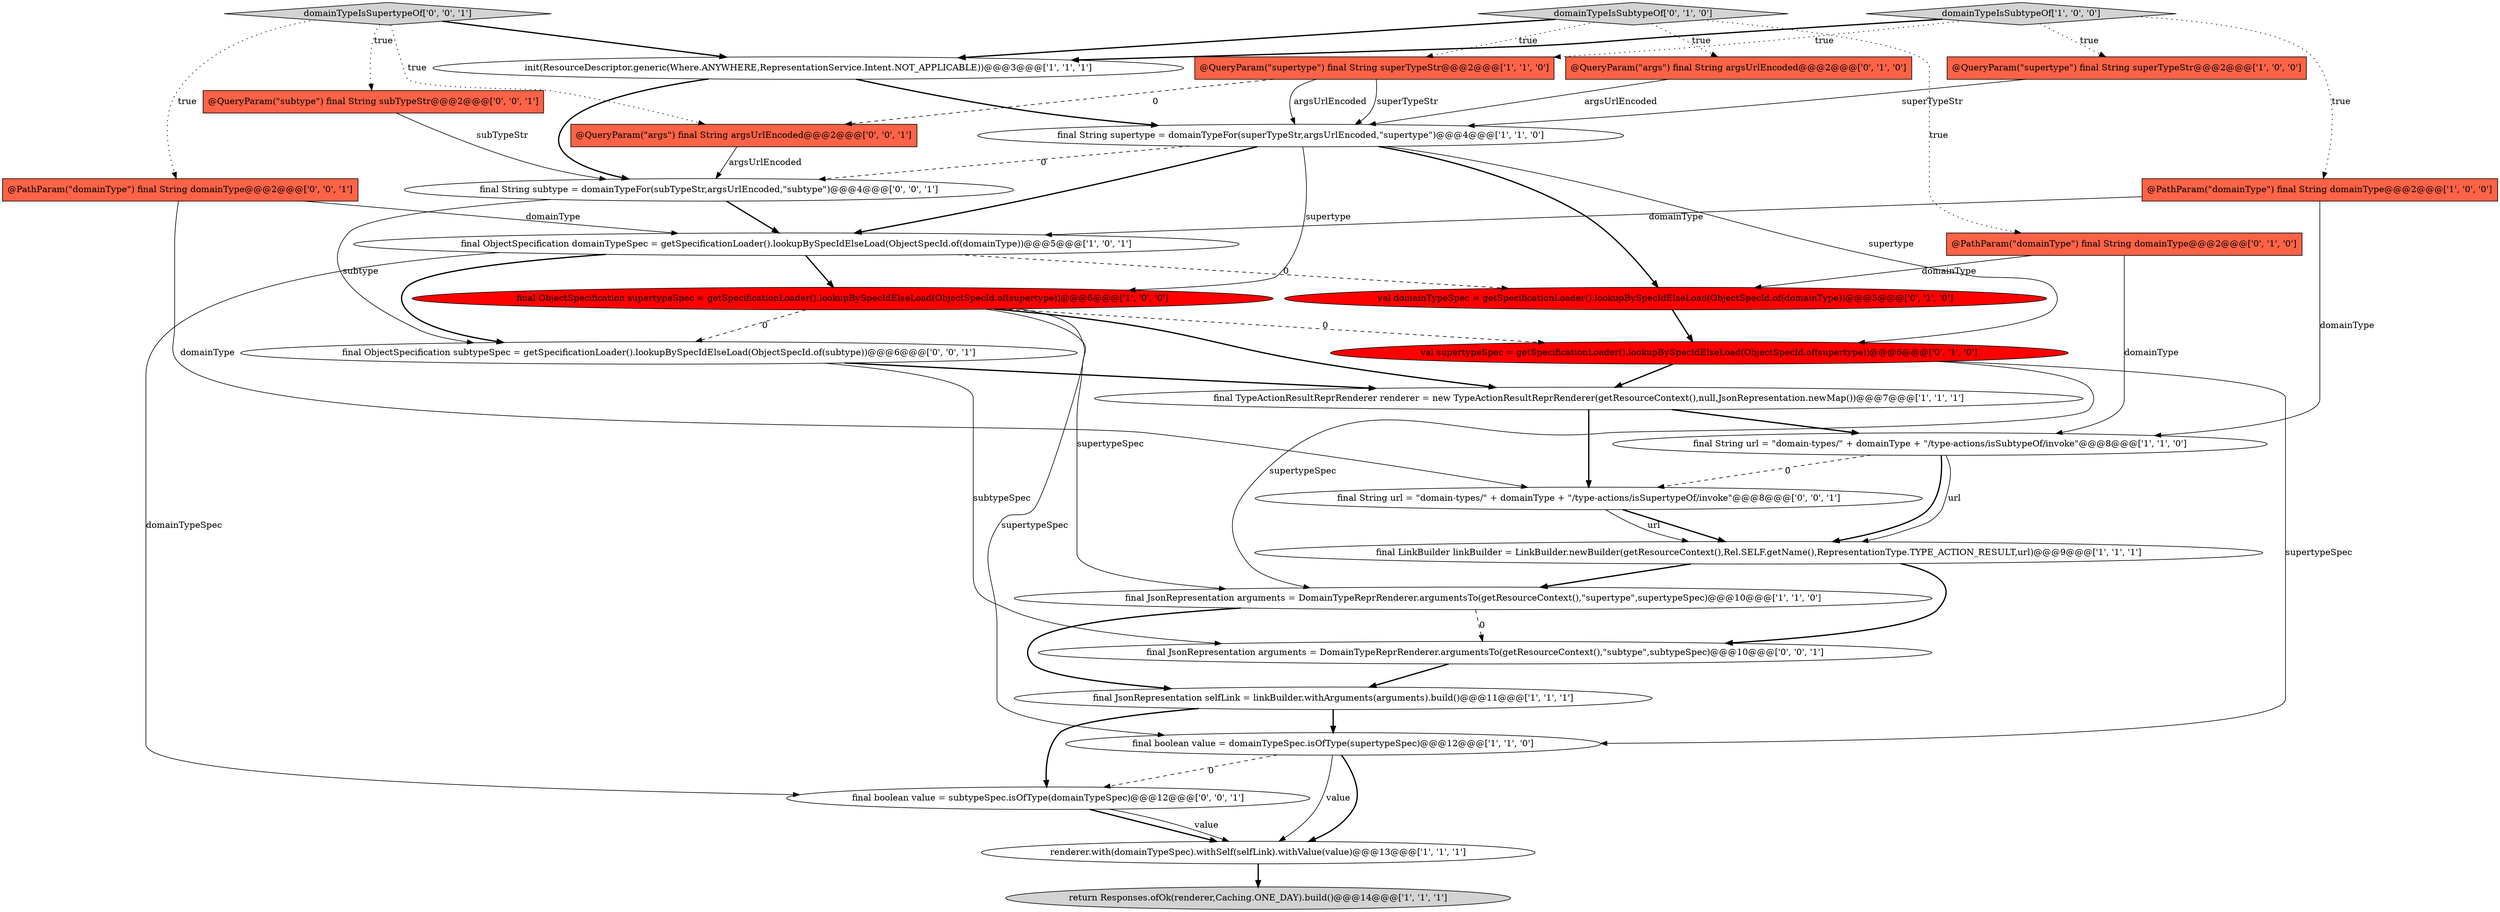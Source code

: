 digraph {
0 [style = filled, label = "final ObjectSpecification domainTypeSpec = getSpecificationLoader().lookupBySpecIdElseLoad(ObjectSpecId.of(domainType))@@@5@@@['1', '0', '1']", fillcolor = white, shape = ellipse image = "AAA0AAABBB1BBB"];
2 [style = filled, label = "@QueryParam(\"supertype\") final String superTypeStr@@@2@@@['1', '0', '0']", fillcolor = tomato, shape = box image = "AAA0AAABBB1BBB"];
18 [style = filled, label = "domainTypeIsSubtypeOf['0', '1', '0']", fillcolor = lightgray, shape = diamond image = "AAA0AAABBB2BBB"];
25 [style = filled, label = "domainTypeIsSupertypeOf['0', '0', '1']", fillcolor = lightgray, shape = diamond image = "AAA0AAABBB3BBB"];
9 [style = filled, label = "final ObjectSpecification supertypeSpec = getSpecificationLoader().lookupBySpecIdElseLoad(ObjectSpecId.of(supertype))@@@6@@@['1', '0', '0']", fillcolor = red, shape = ellipse image = "AAA1AAABBB1BBB"];
6 [style = filled, label = "renderer.with(domainTypeSpec).withSelf(selfLink).withValue(value)@@@13@@@['1', '1', '1']", fillcolor = white, shape = ellipse image = "AAA0AAABBB1BBB"];
19 [style = filled, label = "val domainTypeSpec = getSpecificationLoader().lookupBySpecIdElseLoad(ObjectSpecId.of(domainType))@@@5@@@['0', '1', '0']", fillcolor = red, shape = ellipse image = "AAA1AAABBB2BBB"];
12 [style = filled, label = "final boolean value = domainTypeSpec.isOfType(supertypeSpec)@@@12@@@['1', '1', '0']", fillcolor = white, shape = ellipse image = "AAA0AAABBB1BBB"];
17 [style = filled, label = "val supertypeSpec = getSpecificationLoader().lookupBySpecIdElseLoad(ObjectSpecId.of(supertype))@@@6@@@['0', '1', '0']", fillcolor = red, shape = ellipse image = "AAA1AAABBB2BBB"];
15 [style = filled, label = "final LinkBuilder linkBuilder = LinkBuilder.newBuilder(getResourceContext(),Rel.SELF.getName(),RepresentationType.TYPE_ACTION_RESULT,url)@@@9@@@['1', '1', '1']", fillcolor = white, shape = ellipse image = "AAA0AAABBB1BBB"];
20 [style = filled, label = "@PathParam(\"domainType\") final String domainType@@@2@@@['0', '1', '0']", fillcolor = tomato, shape = box image = "AAA0AAABBB2BBB"];
13 [style = filled, label = "final TypeActionResultReprRenderer renderer = new TypeActionResultReprRenderer(getResourceContext(),null,JsonRepresentation.newMap())@@@7@@@['1', '1', '1']", fillcolor = white, shape = ellipse image = "AAA0AAABBB1BBB"];
27 [style = filled, label = "@QueryParam(\"subtype\") final String subTypeStr@@@2@@@['0', '0', '1']", fillcolor = tomato, shape = box image = "AAA0AAABBB3BBB"];
22 [style = filled, label = "final String url = \"domain-types/\" + domainType + \"/type-actions/isSupertypeOf/invoke\"@@@8@@@['0', '0', '1']", fillcolor = white, shape = ellipse image = "AAA0AAABBB3BBB"];
26 [style = filled, label = "final JsonRepresentation arguments = DomainTypeReprRenderer.argumentsTo(getResourceContext(),\"subtype\",subtypeSpec)@@@10@@@['0', '0', '1']", fillcolor = white, shape = ellipse image = "AAA0AAABBB3BBB"];
8 [style = filled, label = "@QueryParam(\"supertype\") final String superTypeStr@@@2@@@['1', '1', '0']", fillcolor = tomato, shape = box image = "AAA0AAABBB1BBB"];
14 [style = filled, label = "final String supertype = domainTypeFor(superTypeStr,argsUrlEncoded,\"supertype\")@@@4@@@['1', '1', '0']", fillcolor = white, shape = ellipse image = "AAA0AAABBB1BBB"];
4 [style = filled, label = "final JsonRepresentation arguments = DomainTypeReprRenderer.argumentsTo(getResourceContext(),\"supertype\",supertypeSpec)@@@10@@@['1', '1', '0']", fillcolor = white, shape = ellipse image = "AAA0AAABBB1BBB"];
11 [style = filled, label = "final JsonRepresentation selfLink = linkBuilder.withArguments(arguments).build()@@@11@@@['1', '1', '1']", fillcolor = white, shape = ellipse image = "AAA0AAABBB1BBB"];
23 [style = filled, label = "final boolean value = subtypeSpec.isOfType(domainTypeSpec)@@@12@@@['0', '0', '1']", fillcolor = white, shape = ellipse image = "AAA0AAABBB3BBB"];
3 [style = filled, label = "final String url = \"domain-types/\" + domainType + \"/type-actions/isSubtypeOf/invoke\"@@@8@@@['1', '1', '0']", fillcolor = white, shape = ellipse image = "AAA0AAABBB1BBB"];
10 [style = filled, label = "init(ResourceDescriptor.generic(Where.ANYWHERE,RepresentationService.Intent.NOT_APPLICABLE))@@@3@@@['1', '1', '1']", fillcolor = white, shape = ellipse image = "AAA0AAABBB1BBB"];
1 [style = filled, label = "domainTypeIsSubtypeOf['1', '0', '0']", fillcolor = lightgray, shape = diamond image = "AAA0AAABBB1BBB"];
29 [style = filled, label = "@QueryParam(\"args\") final String argsUrlEncoded@@@2@@@['0', '0', '1']", fillcolor = tomato, shape = box image = "AAA0AAABBB3BBB"];
7 [style = filled, label = "@PathParam(\"domainType\") final String domainType@@@2@@@['1', '0', '0']", fillcolor = tomato, shape = box image = "AAA0AAABBB1BBB"];
5 [style = filled, label = "return Responses.ofOk(renderer,Caching.ONE_DAY).build()@@@14@@@['1', '1', '1']", fillcolor = lightgray, shape = ellipse image = "AAA0AAABBB1BBB"];
21 [style = filled, label = "@PathParam(\"domainType\") final String domainType@@@2@@@['0', '0', '1']", fillcolor = tomato, shape = box image = "AAA0AAABBB3BBB"];
28 [style = filled, label = "final ObjectSpecification subtypeSpec = getSpecificationLoader().lookupBySpecIdElseLoad(ObjectSpecId.of(subtype))@@@6@@@['0', '0', '1']", fillcolor = white, shape = ellipse image = "AAA0AAABBB3BBB"];
16 [style = filled, label = "@QueryParam(\"args\") final String argsUrlEncoded@@@2@@@['0', '1', '0']", fillcolor = tomato, shape = box image = "AAA0AAABBB2BBB"];
24 [style = filled, label = "final String subtype = domainTypeFor(subTypeStr,argsUrlEncoded,\"subtype\")@@@4@@@['0', '0', '1']", fillcolor = white, shape = ellipse image = "AAA0AAABBB3BBB"];
9->12 [style = solid, label="supertypeSpec"];
14->24 [style = dashed, label="0"];
0->9 [style = bold, label=""];
22->15 [style = bold, label=""];
12->23 [style = dashed, label="0"];
10->14 [style = bold, label=""];
18->16 [style = dotted, label="true"];
12->6 [style = solid, label="value"];
14->17 [style = solid, label="supertype"];
24->0 [style = bold, label=""];
10->24 [style = bold, label=""];
0->19 [style = dashed, label="0"];
9->28 [style = dashed, label="0"];
21->22 [style = solid, label="domainType"];
14->19 [style = bold, label=""];
28->13 [style = bold, label=""];
11->12 [style = bold, label=""];
3->15 [style = bold, label=""];
18->8 [style = dotted, label="true"];
19->17 [style = bold, label=""];
27->24 [style = solid, label="subTypeStr"];
29->24 [style = solid, label="argsUrlEncoded"];
28->26 [style = solid, label="subtypeSpec"];
0->28 [style = bold, label=""];
18->20 [style = dotted, label="true"];
25->29 [style = dotted, label="true"];
12->6 [style = bold, label=""];
3->22 [style = dashed, label="0"];
4->26 [style = dashed, label="0"];
20->3 [style = solid, label="domainType"];
26->11 [style = bold, label=""];
22->15 [style = solid, label="url"];
7->0 [style = solid, label="domainType"];
15->26 [style = bold, label=""];
7->3 [style = solid, label="domainType"];
3->15 [style = solid, label="url"];
1->7 [style = dotted, label="true"];
6->5 [style = bold, label=""];
8->14 [style = solid, label="superTypeStr"];
21->0 [style = solid, label="domainType"];
14->0 [style = bold, label=""];
13->3 [style = bold, label=""];
18->10 [style = bold, label=""];
14->9 [style = solid, label="supertype"];
2->14 [style = solid, label="superTypeStr"];
20->19 [style = solid, label="domainType"];
0->23 [style = solid, label="domainTypeSpec"];
23->6 [style = bold, label=""];
9->17 [style = dashed, label="0"];
23->6 [style = solid, label="value"];
15->4 [style = bold, label=""];
1->8 [style = dotted, label="true"];
8->14 [style = solid, label="argsUrlEncoded"];
17->4 [style = solid, label="supertypeSpec"];
25->10 [style = bold, label=""];
17->13 [style = bold, label=""];
13->22 [style = bold, label=""];
16->14 [style = solid, label="argsUrlEncoded"];
4->11 [style = bold, label=""];
1->2 [style = dotted, label="true"];
1->10 [style = bold, label=""];
25->27 [style = dotted, label="true"];
24->28 [style = solid, label="subtype"];
9->4 [style = solid, label="supertypeSpec"];
11->23 [style = bold, label=""];
8->29 [style = dashed, label="0"];
17->12 [style = solid, label="supertypeSpec"];
25->21 [style = dotted, label="true"];
9->13 [style = bold, label=""];
}
